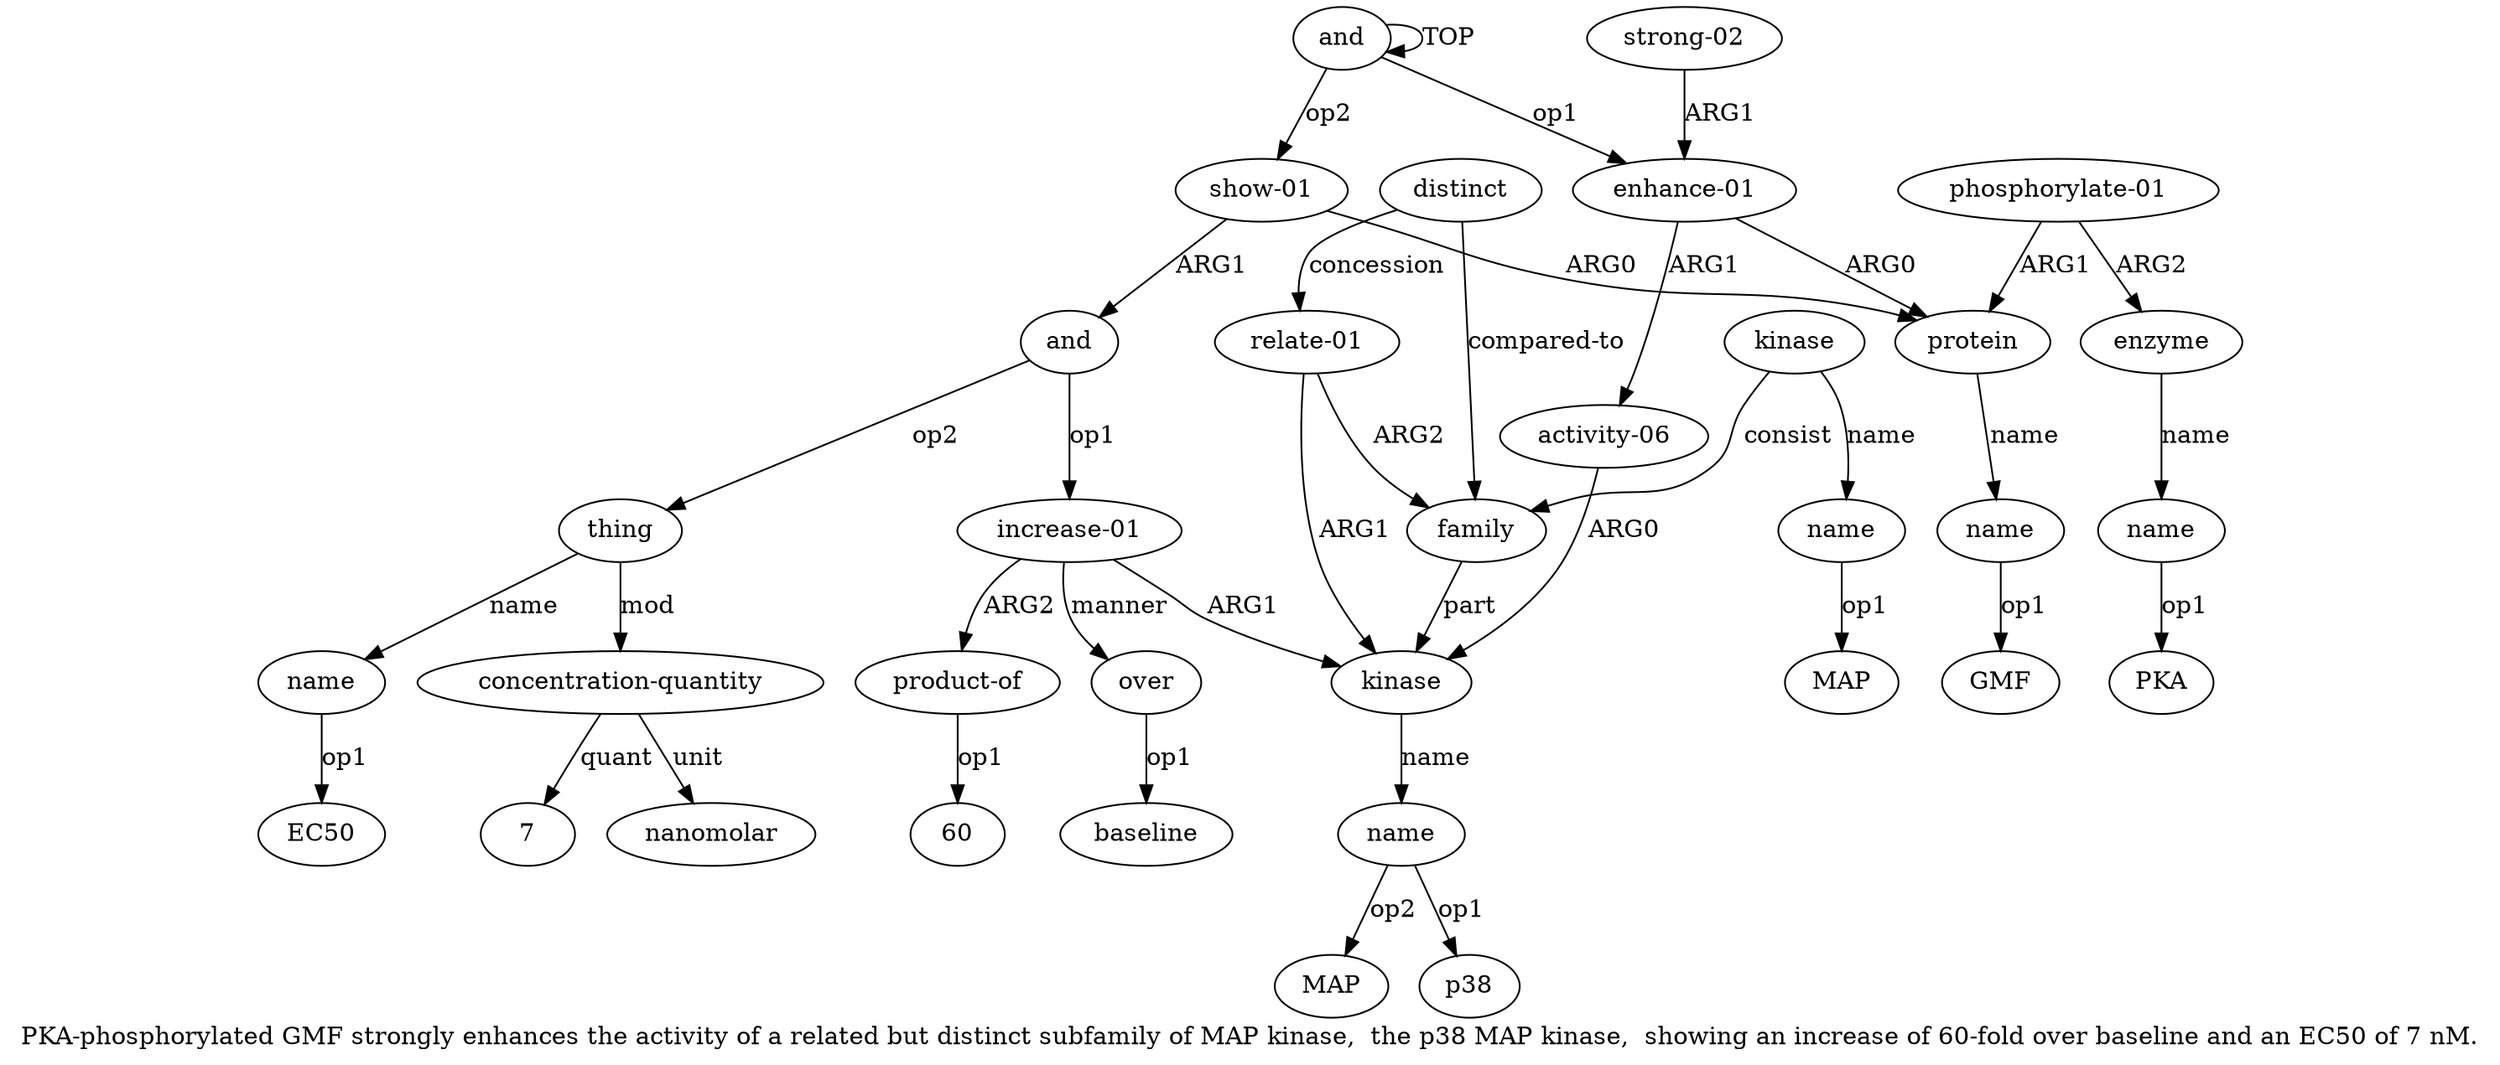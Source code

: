 digraph  {
	graph [label="PKA-phosphorylated GMF strongly enhances the activity of a related but distinct subfamily of MAP kinase,  the p38 MAP kinase,  showing \
an increase of 60-fold over baseline and an EC50 of 7 nM."];
	node [label="\N"];
	a20	 [color=black,
		gold_ind=20,
		gold_label=over,
		label=over,
		test_ind=20,
		test_label=over];
	a21	 [color=black,
		gold_ind=21,
		gold_label=baseline,
		label=baseline,
		test_ind=21,
		test_label=baseline];
	a20 -> a21 [key=0,
	color=black,
	gold_label=op1,
	label=op1,
	test_label=op1];
a22 [color=black,
	gold_ind=22,
	gold_label=thing,
	label=thing,
	test_ind=22,
	test_label=thing];
a23 [color=black,
	gold_ind=23,
	gold_label=name,
	label=name,
	test_ind=23,
	test_label=name];
a22 -> a23 [key=0,
color=black,
gold_label=name,
label=name,
test_label=name];
a24 [color=black,
gold_ind=24,
gold_label="concentration-quantity",
label="concentration-quantity",
test_ind=24,
test_label="concentration-quantity"];
a22 -> a24 [key=0,
color=black,
gold_label=mod,
label=mod,
test_label=mod];
"a23 EC50" [color=black,
gold_ind=-1,
gold_label=EC50,
label=EC50,
test_ind=-1,
test_label=EC50];
a23 -> "a23 EC50" [key=0,
color=black,
gold_label=op1,
label=op1,
test_label=op1];
a25 [color=black,
gold_ind=25,
gold_label=nanomolar,
label=nanomolar,
test_ind=25,
test_label=nanomolar];
a24 -> a25 [key=0,
color=black,
gold_label=unit,
label=unit,
test_label=unit];
"a24 7" [color=black,
gold_ind=-1,
gold_label=7,
label=7,
test_ind=-1,
test_label=7];
a24 -> "a24 7" [key=0,
color=black,
gold_label=quant,
label=quant,
test_label=quant];
"a6 PKA" [color=black,
gold_ind=-1,
gold_label=PKA,
label=PKA,
test_ind=-1,
test_label=PKA];
"a12 MAP" [color=black,
gold_ind=-1,
gold_label=MAP,
label=MAP,
test_ind=-1,
test_label=MAP];
"a19 60" [color=black,
gold_ind=-1,
gold_label=60,
label=60,
test_ind=-1,
test_label=60];
"a9 MAP" [color=black,
gold_ind=-1,
gold_label=MAP,
label=MAP,
test_ind=-1,
test_label=MAP];
"a3 GMF" [color=black,
gold_ind=-1,
gold_label=GMF,
label=GMF,
test_ind=-1,
test_label=GMF];
a15 [color=black,
gold_ind=15,
gold_label="strong-02",
label="strong-02",
test_ind=15,
test_label="strong-02"];
a1 [color=black,
gold_ind=1,
gold_label="enhance-01",
label="enhance-01",
test_ind=1,
test_label="enhance-01"];
a15 -> a1 [key=0,
color=black,
gold_label=ARG1,
label=ARG1,
test_label=ARG1];
a14 [color=black,
gold_ind=14,
gold_label=distinct,
label=distinct,
test_ind=14,
test_label=distinct];
a10 [color=black,
gold_ind=10,
gold_label=family,
label=family,
test_ind=10,
test_label=family];
a14 -> a10 [key=0,
color=black,
gold_label="compared-to",
label="compared-to",
test_label="compared-to"];
a13 [color=black,
gold_ind=13,
gold_label="relate-01",
label="relate-01",
test_ind=13,
test_label="relate-01"];
a14 -> a13 [key=0,
color=black,
gold_label=concession,
label=concession,
test_label=concession];
a17 [color=black,
gold_ind=17,
gold_label=and,
label=and,
test_ind=17,
test_label=and];
a17 -> a22 [key=0,
color=black,
gold_label=op2,
label=op2,
test_label=op2];
a18 [color=black,
gold_ind=18,
gold_label="increase-01",
label="increase-01",
test_ind=18,
test_label="increase-01"];
a17 -> a18 [key=0,
color=black,
gold_label=op1,
label=op1,
test_label=op1];
a16 [color=black,
gold_ind=16,
gold_label="show-01",
label="show-01",
test_ind=16,
test_label="show-01"];
a16 -> a17 [key=0,
color=black,
gold_label=ARG1,
label=ARG1,
test_label=ARG1];
a2 [color=black,
gold_ind=2,
gold_label=protein,
label=protein,
test_ind=2,
test_label=protein];
a16 -> a2 [key=0,
color=black,
gold_label=ARG0,
label=ARG0,
test_label=ARG0];
a11 [color=black,
gold_ind=11,
gold_label=kinase,
label=kinase,
test_ind=11,
test_label=kinase];
a11 -> a10 [key=0,
color=black,
gold_label=consist,
label=consist,
test_label=consist];
a12 [color=black,
gold_ind=12,
gold_label=name,
label=name,
test_ind=12,
test_label=name];
a11 -> a12 [key=0,
color=black,
gold_label=name,
label=name,
test_label=name];
a8 [color=black,
gold_ind=8,
gold_label=kinase,
label=kinase,
test_ind=8,
test_label=kinase];
a10 -> a8 [key=0,
color=black,
gold_label=part,
label=part,
test_label=part];
a13 -> a10 [key=0,
color=black,
gold_label=ARG2,
label=ARG2,
test_label=ARG2];
a13 -> a8 [key=0,
color=black,
gold_label=ARG1,
label=ARG1,
test_label=ARG1];
a12 -> "a12 MAP" [key=0,
color=black,
gold_label=op1,
label=op1,
test_label=op1];
a19 [color=black,
gold_ind=19,
gold_label="product-of",
label="product-of",
test_ind=19,
test_label="product-of"];
a19 -> "a19 60" [key=0,
color=black,
gold_label=op1,
label=op1,
test_label=op1];
a18 -> a20 [key=0,
color=black,
gold_label=manner,
label=manner,
test_label=manner];
a18 -> a19 [key=0,
color=black,
gold_label=ARG2,
label=ARG2,
test_label=ARG2];
a18 -> a8 [key=0,
color=black,
gold_label=ARG1,
label=ARG1,
test_label=ARG1];
a1 -> a2 [key=0,
color=black,
gold_label=ARG0,
label=ARG0,
test_label=ARG0];
a7 [color=black,
gold_ind=7,
gold_label="activity-06",
label="activity-06",
test_ind=7,
test_label="activity-06"];
a1 -> a7 [key=0,
color=black,
gold_label=ARG1,
label=ARG1,
test_label=ARG1];
a0 [color=black,
gold_ind=0,
gold_label=and,
label=and,
test_ind=0,
test_label=and];
a0 -> a16 [key=0,
color=black,
gold_label=op2,
label=op2,
test_label=op2];
a0 -> a1 [key=0,
color=black,
gold_label=op1,
label=op1,
test_label=op1];
a0 -> a0 [key=0,
color=black,
gold_label=TOP,
label=TOP,
test_label=TOP];
a3 [color=black,
gold_ind=3,
gold_label=name,
label=name,
test_ind=3,
test_label=name];
a3 -> "a3 GMF" [key=0,
color=black,
gold_label=op1,
label=op1,
test_label=op1];
a2 -> a3 [key=0,
color=black,
gold_label=name,
label=name,
test_label=name];
a5 [color=black,
gold_ind=5,
gold_label=enzyme,
label=enzyme,
test_ind=5,
test_label=enzyme];
a6 [color=black,
gold_ind=6,
gold_label=name,
label=name,
test_ind=6,
test_label=name];
a5 -> a6 [key=0,
color=black,
gold_label=name,
label=name,
test_label=name];
a4 [color=black,
gold_ind=4,
gold_label="phosphorylate-01",
label="phosphorylate-01",
test_ind=4,
test_label="phosphorylate-01"];
a4 -> a2 [key=0,
color=black,
gold_label=ARG1,
label=ARG1,
test_label=ARG1];
a4 -> a5 [key=0,
color=black,
gold_label=ARG2,
label=ARG2,
test_label=ARG2];
a7 -> a8 [key=0,
color=black,
gold_label=ARG0,
label=ARG0,
test_label=ARG0];
a6 -> "a6 PKA" [key=0,
color=black,
gold_label=op1,
label=op1,
test_label=op1];
a9 [color=black,
gold_ind=9,
gold_label=name,
label=name,
test_ind=9,
test_label=name];
a9 -> "a9 MAP" [key=0,
color=black,
gold_label=op2,
label=op2,
test_label=op2];
"a9 p38" [color=black,
gold_ind=-1,
gold_label=p38,
label=p38,
test_ind=-1,
test_label=p38];
a9 -> "a9 p38" [key=0,
color=black,
gold_label=op1,
label=op1,
test_label=op1];
a8 -> a9 [key=0,
color=black,
gold_label=name,
label=name,
test_label=name];
}
